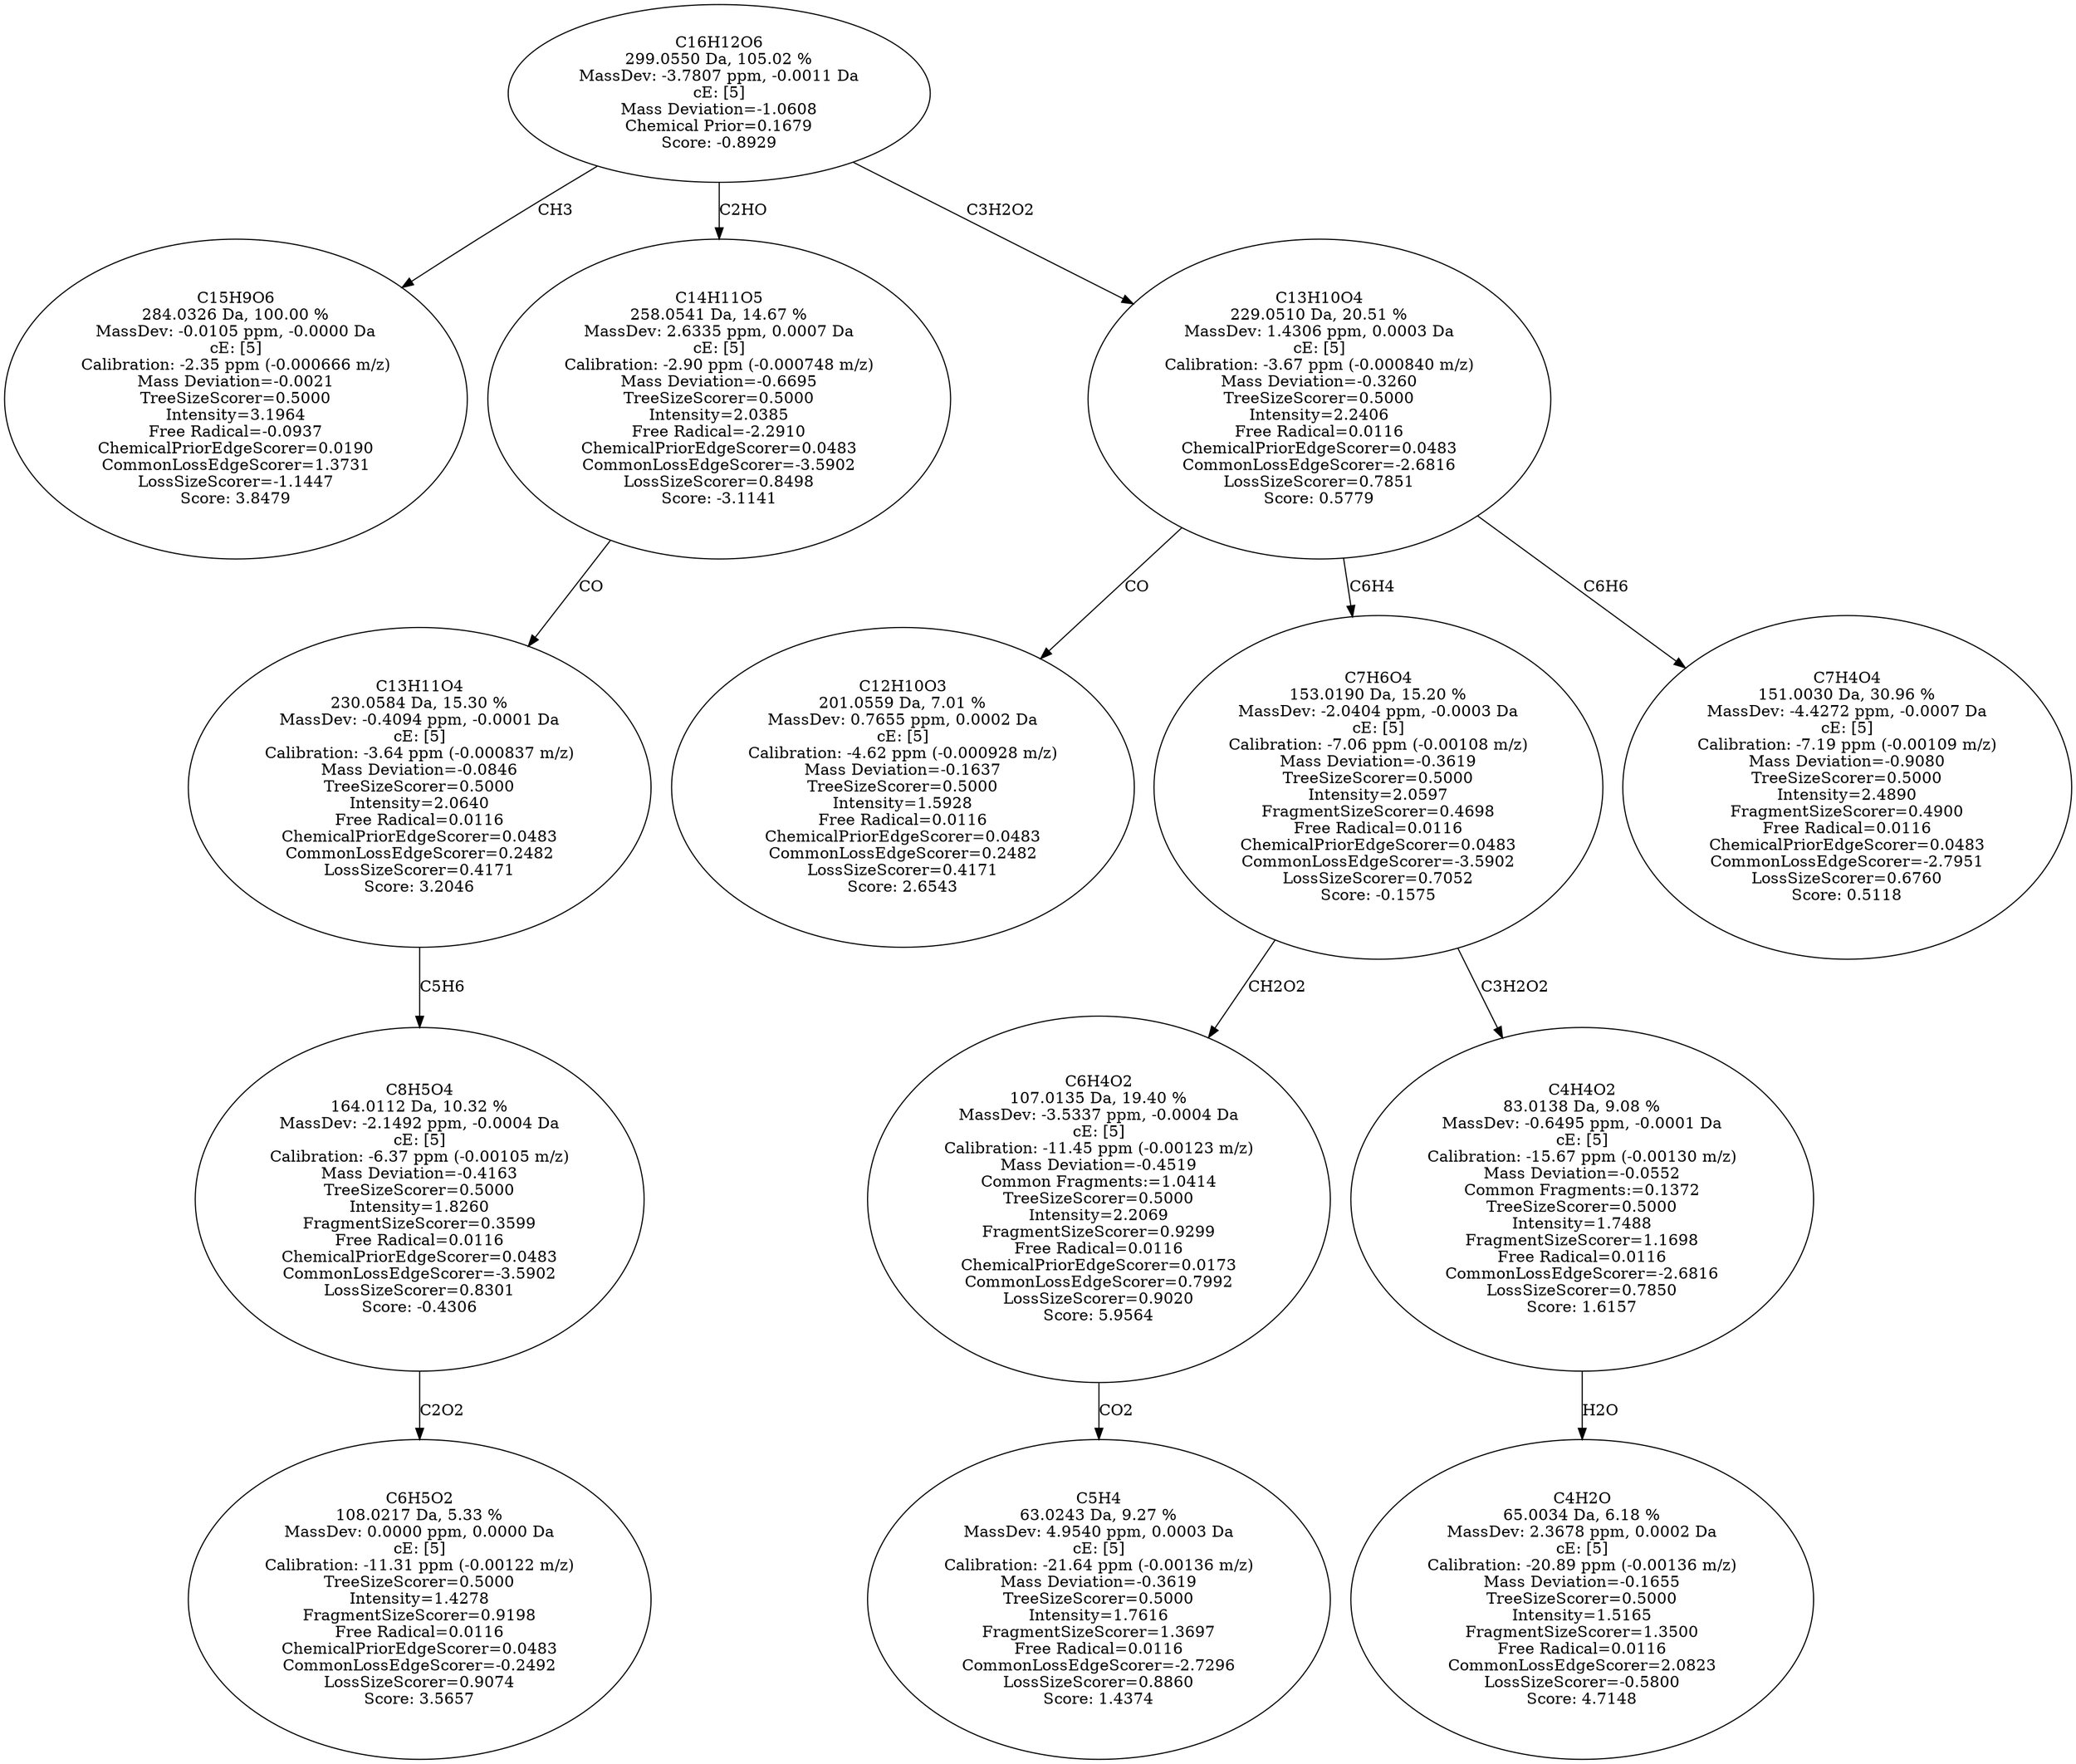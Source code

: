 strict digraph {
v1 [label="C15H9O6\n284.0326 Da, 100.00 %\nMassDev: -0.0105 ppm, -0.0000 Da\ncE: [5]\nCalibration: -2.35 ppm (-0.000666 m/z)\nMass Deviation=-0.0021\nTreeSizeScorer=0.5000\nIntensity=3.1964\nFree Radical=-0.0937\nChemicalPriorEdgeScorer=0.0190\nCommonLossEdgeScorer=1.3731\nLossSizeScorer=-1.1447\nScore: 3.8479"];
v2 [label="C6H5O2\n108.0217 Da, 5.33 %\nMassDev: 0.0000 ppm, 0.0000 Da\ncE: [5]\nCalibration: -11.31 ppm (-0.00122 m/z)\nTreeSizeScorer=0.5000\nIntensity=1.4278\nFragmentSizeScorer=0.9198\nFree Radical=0.0116\nChemicalPriorEdgeScorer=0.0483\nCommonLossEdgeScorer=-0.2492\nLossSizeScorer=0.9074\nScore: 3.5657"];
v3 [label="C8H5O4\n164.0112 Da, 10.32 %\nMassDev: -2.1492 ppm, -0.0004 Da\ncE: [5]\nCalibration: -6.37 ppm (-0.00105 m/z)\nMass Deviation=-0.4163\nTreeSizeScorer=0.5000\nIntensity=1.8260\nFragmentSizeScorer=0.3599\nFree Radical=0.0116\nChemicalPriorEdgeScorer=0.0483\nCommonLossEdgeScorer=-3.5902\nLossSizeScorer=0.8301\nScore: -0.4306"];
v4 [label="C13H11O4\n230.0584 Da, 15.30 %\nMassDev: -0.4094 ppm, -0.0001 Da\ncE: [5]\nCalibration: -3.64 ppm (-0.000837 m/z)\nMass Deviation=-0.0846\nTreeSizeScorer=0.5000\nIntensity=2.0640\nFree Radical=0.0116\nChemicalPriorEdgeScorer=0.0483\nCommonLossEdgeScorer=0.2482\nLossSizeScorer=0.4171\nScore: 3.2046"];
v5 [label="C14H11O5\n258.0541 Da, 14.67 %\nMassDev: 2.6335 ppm, 0.0007 Da\ncE: [5]\nCalibration: -2.90 ppm (-0.000748 m/z)\nMass Deviation=-0.6695\nTreeSizeScorer=0.5000\nIntensity=2.0385\nFree Radical=-2.2910\nChemicalPriorEdgeScorer=0.0483\nCommonLossEdgeScorer=-3.5902\nLossSizeScorer=0.8498\nScore: -3.1141"];
v6 [label="C12H10O3\n201.0559 Da, 7.01 %\nMassDev: 0.7655 ppm, 0.0002 Da\ncE: [5]\nCalibration: -4.62 ppm (-0.000928 m/z)\nMass Deviation=-0.1637\nTreeSizeScorer=0.5000\nIntensity=1.5928\nFree Radical=0.0116\nChemicalPriorEdgeScorer=0.0483\nCommonLossEdgeScorer=0.2482\nLossSizeScorer=0.4171\nScore: 2.6543"];
v7 [label="C5H4\n63.0243 Da, 9.27 %\nMassDev: 4.9540 ppm, 0.0003 Da\ncE: [5]\nCalibration: -21.64 ppm (-0.00136 m/z)\nMass Deviation=-0.3619\nTreeSizeScorer=0.5000\nIntensity=1.7616\nFragmentSizeScorer=1.3697\nFree Radical=0.0116\nCommonLossEdgeScorer=-2.7296\nLossSizeScorer=0.8860\nScore: 1.4374"];
v8 [label="C6H4O2\n107.0135 Da, 19.40 %\nMassDev: -3.5337 ppm, -0.0004 Da\ncE: [5]\nCalibration: -11.45 ppm (-0.00123 m/z)\nMass Deviation=-0.4519\nCommon Fragments:=1.0414\nTreeSizeScorer=0.5000\nIntensity=2.2069\nFragmentSizeScorer=0.9299\nFree Radical=0.0116\nChemicalPriorEdgeScorer=0.0173\nCommonLossEdgeScorer=0.7992\nLossSizeScorer=0.9020\nScore: 5.9564"];
v9 [label="C4H2O\n65.0034 Da, 6.18 %\nMassDev: 2.3678 ppm, 0.0002 Da\ncE: [5]\nCalibration: -20.89 ppm (-0.00136 m/z)\nMass Deviation=-0.1655\nTreeSizeScorer=0.5000\nIntensity=1.5165\nFragmentSizeScorer=1.3500\nFree Radical=0.0116\nCommonLossEdgeScorer=2.0823\nLossSizeScorer=-0.5800\nScore: 4.7148"];
v10 [label="C4H4O2\n83.0138 Da, 9.08 %\nMassDev: -0.6495 ppm, -0.0001 Da\ncE: [5]\nCalibration: -15.67 ppm (-0.00130 m/z)\nMass Deviation=-0.0552\nCommon Fragments:=0.1372\nTreeSizeScorer=0.5000\nIntensity=1.7488\nFragmentSizeScorer=1.1698\nFree Radical=0.0116\nCommonLossEdgeScorer=-2.6816\nLossSizeScorer=0.7850\nScore: 1.6157"];
v11 [label="C7H6O4\n153.0190 Da, 15.20 %\nMassDev: -2.0404 ppm, -0.0003 Da\ncE: [5]\nCalibration: -7.06 ppm (-0.00108 m/z)\nMass Deviation=-0.3619\nTreeSizeScorer=0.5000\nIntensity=2.0597\nFragmentSizeScorer=0.4698\nFree Radical=0.0116\nChemicalPriorEdgeScorer=0.0483\nCommonLossEdgeScorer=-3.5902\nLossSizeScorer=0.7052\nScore: -0.1575"];
v12 [label="C7H4O4\n151.0030 Da, 30.96 %\nMassDev: -4.4272 ppm, -0.0007 Da\ncE: [5]\nCalibration: -7.19 ppm (-0.00109 m/z)\nMass Deviation=-0.9080\nTreeSizeScorer=0.5000\nIntensity=2.4890\nFragmentSizeScorer=0.4900\nFree Radical=0.0116\nChemicalPriorEdgeScorer=0.0483\nCommonLossEdgeScorer=-2.7951\nLossSizeScorer=0.6760\nScore: 0.5118"];
v13 [label="C13H10O4\n229.0510 Da, 20.51 %\nMassDev: 1.4306 ppm, 0.0003 Da\ncE: [5]\nCalibration: -3.67 ppm (-0.000840 m/z)\nMass Deviation=-0.3260\nTreeSizeScorer=0.5000\nIntensity=2.2406\nFree Radical=0.0116\nChemicalPriorEdgeScorer=0.0483\nCommonLossEdgeScorer=-2.6816\nLossSizeScorer=0.7851\nScore: 0.5779"];
v14 [label="C16H12O6\n299.0550 Da, 105.02 %\nMassDev: -3.7807 ppm, -0.0011 Da\ncE: [5]\nMass Deviation=-1.0608\nChemical Prior=0.1679\nScore: -0.8929"];
v14 -> v1 [label="CH3"];
v3 -> v2 [label="C2O2"];
v4 -> v3 [label="C5H6"];
v5 -> v4 [label="CO"];
v14 -> v5 [label="C2HO"];
v13 -> v6 [label="CO"];
v8 -> v7 [label="CO2"];
v11 -> v8 [label="CH2O2"];
v10 -> v9 [label="H2O"];
v11 -> v10 [label="C3H2O2"];
v13 -> v11 [label="C6H4"];
v13 -> v12 [label="C6H6"];
v14 -> v13 [label="C3H2O2"];
}
